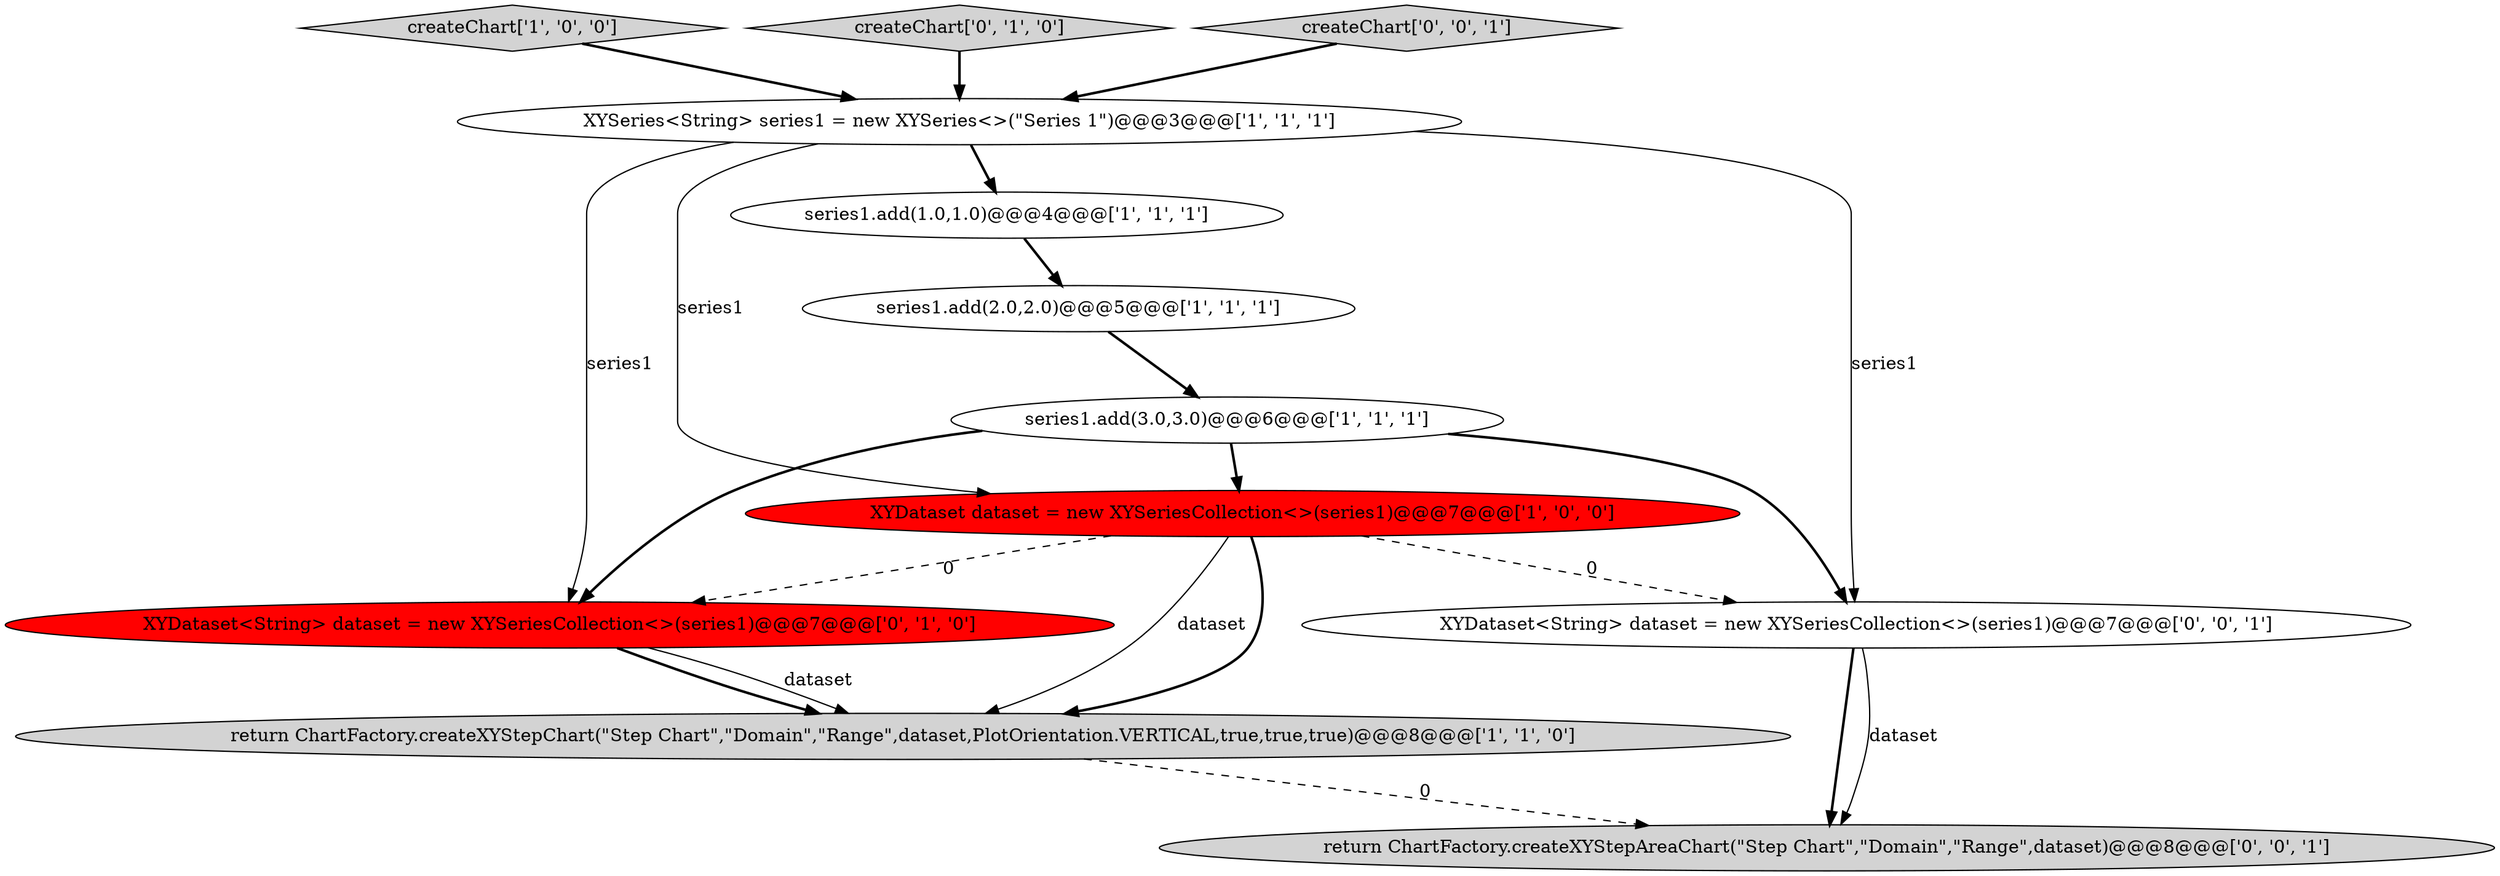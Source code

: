 digraph {
2 [style = filled, label = "createChart['1', '0', '0']", fillcolor = lightgray, shape = diamond image = "AAA0AAABBB1BBB"];
10 [style = filled, label = "return ChartFactory.createXYStepAreaChart(\"Step Chart\",\"Domain\",\"Range\",dataset)@@@8@@@['0', '0', '1']", fillcolor = lightgray, shape = ellipse image = "AAA0AAABBB3BBB"];
4 [style = filled, label = "return ChartFactory.createXYStepChart(\"Step Chart\",\"Domain\",\"Range\",dataset,PlotOrientation.VERTICAL,true,true,true)@@@8@@@['1', '1', '0']", fillcolor = lightgray, shape = ellipse image = "AAA0AAABBB1BBB"];
0 [style = filled, label = "series1.add(3.0,3.0)@@@6@@@['1', '1', '1']", fillcolor = white, shape = ellipse image = "AAA0AAABBB1BBB"];
1 [style = filled, label = "series1.add(1.0,1.0)@@@4@@@['1', '1', '1']", fillcolor = white, shape = ellipse image = "AAA0AAABBB1BBB"];
5 [style = filled, label = "series1.add(2.0,2.0)@@@5@@@['1', '1', '1']", fillcolor = white, shape = ellipse image = "AAA0AAABBB1BBB"];
6 [style = filled, label = "XYDataset dataset = new XYSeriesCollection<>(series1)@@@7@@@['1', '0', '0']", fillcolor = red, shape = ellipse image = "AAA1AAABBB1BBB"];
8 [style = filled, label = "XYDataset<String> dataset = new XYSeriesCollection<>(series1)@@@7@@@['0', '1', '0']", fillcolor = red, shape = ellipse image = "AAA1AAABBB2BBB"];
7 [style = filled, label = "createChart['0', '1', '0']", fillcolor = lightgray, shape = diamond image = "AAA0AAABBB2BBB"];
3 [style = filled, label = "XYSeries<String> series1 = new XYSeries<>(\"Series 1\")@@@3@@@['1', '1', '1']", fillcolor = white, shape = ellipse image = "AAA0AAABBB1BBB"];
9 [style = filled, label = "XYDataset<String> dataset = new XYSeriesCollection<>(series1)@@@7@@@['0', '0', '1']", fillcolor = white, shape = ellipse image = "AAA0AAABBB3BBB"];
11 [style = filled, label = "createChart['0', '0', '1']", fillcolor = lightgray, shape = diamond image = "AAA0AAABBB3BBB"];
1->5 [style = bold, label=""];
3->6 [style = solid, label="series1"];
0->9 [style = bold, label=""];
6->8 [style = dashed, label="0"];
3->1 [style = bold, label=""];
6->4 [style = solid, label="dataset"];
0->6 [style = bold, label=""];
2->3 [style = bold, label=""];
6->9 [style = dashed, label="0"];
9->10 [style = bold, label=""];
3->9 [style = solid, label="series1"];
3->8 [style = solid, label="series1"];
7->3 [style = bold, label=""];
6->4 [style = bold, label=""];
9->10 [style = solid, label="dataset"];
5->0 [style = bold, label=""];
11->3 [style = bold, label=""];
0->8 [style = bold, label=""];
8->4 [style = bold, label=""];
4->10 [style = dashed, label="0"];
8->4 [style = solid, label="dataset"];
}
